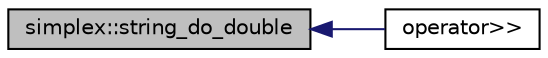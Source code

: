 digraph G
{
  edge [fontname="Helvetica",fontsize="10",labelfontname="Helvetica",labelfontsize="10"];
  node [fontname="Helvetica",fontsize="10",shape=record];
  rankdir="LR";
  Node1 [label="simplex::string_do_double",height=0.2,width=0.4,color="black", fillcolor="grey75", style="filled" fontcolor="black"];
  Node1 -> Node2 [dir="back",color="midnightblue",fontsize="10",style="solid"];
  Node2 [label="operator\>\>",height=0.2,width=0.4,color="black", fillcolor="white", style="filled",URL="$simplex_8cpp.html#a138180d5bfc1b37fe7898fe249e14504",tooltip="Pobiera dane od uzytkownika a nastepnie tworzy macierz simplex."];
}
